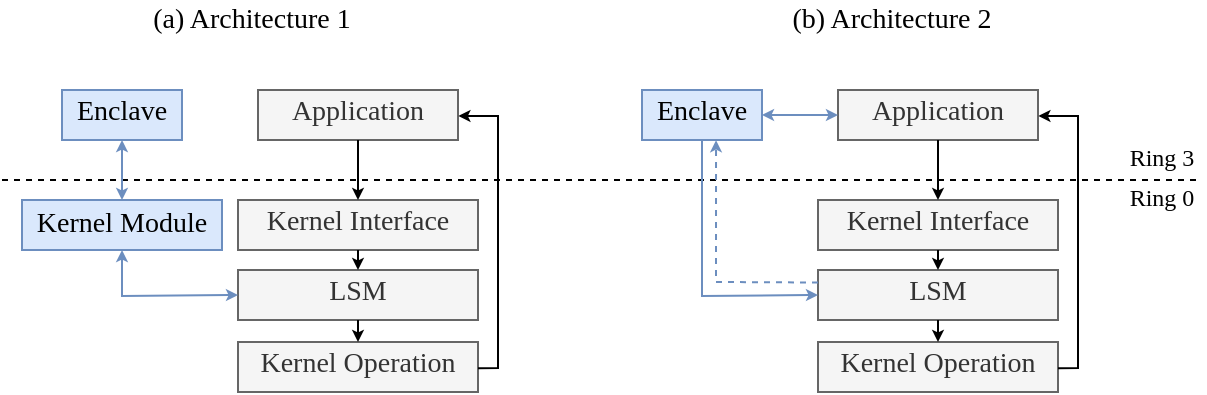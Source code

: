 <mxfile version="13.0.3" type="device"><diagram id="IpD1kZnpUoJtoLjFd5iW" name="Page-1"><mxGraphModel dx="818" dy="603" grid="1" gridSize="10" guides="1" tooltips="1" connect="1" arrows="1" fold="1" page="1" pageScale="1" pageWidth="827" pageHeight="1169" math="0" shadow="0"><root><mxCell id="0"/><mxCell id="1" parent="0"/><mxCell id="NyK8BzgrHjAssunn8SGe-1" value="" style="endArrow=none;dashed=1;html=1;" parent="1" edge="1"><mxGeometry width="50" height="50" relative="1" as="geometry"><mxPoint x="120" y="320" as="sourcePoint"/><mxPoint x="720" y="320" as="targetPoint"/></mxGeometry></mxCell><mxCell id="NyK8BzgrHjAssunn8SGe-3" value="Application" style="rounded=0;whiteSpace=wrap;html=1;fillColor=#f5f5f5;strokeColor=#666666;fontColor=#333333;fontFamily=Linux Libertine O;spacingBottom=4;fontSize=14;" parent="1" vertex="1"><mxGeometry x="248" y="275" width="100" height="25" as="geometry"/></mxCell><mxCell id="NyK8BzgrHjAssunn8SGe-5" value="Kernel Interface" style="rounded=0;whiteSpace=wrap;html=1;fillColor=#f5f5f5;strokeColor=#666666;fontColor=#333333;fontFamily=Linux Libertine O;spacingBottom=4;fontSize=14;" parent="1" vertex="1"><mxGeometry x="238" y="330" width="120" height="25" as="geometry"/></mxCell><mxCell id="NyK8BzgrHjAssunn8SGe-6" value="LSM" style="rounded=0;whiteSpace=wrap;html=1;fillColor=#f5f5f5;strokeColor=#666666;fontColor=#333333;fontFamily=Linux Libertine O;spacingBottom=4;fontSize=14;" parent="1" vertex="1"><mxGeometry x="238" y="365" width="120" height="25" as="geometry"/></mxCell><mxCell id="NyK8BzgrHjAssunn8SGe-7" value="Kernel Operation" style="rounded=0;whiteSpace=wrap;html=1;fillColor=#f5f5f5;strokeColor=#666666;fontColor=#333333;fontFamily=Linux Libertine O;spacingBottom=4;fontSize=14;" parent="1" vertex="1"><mxGeometry x="238" y="401" width="120" height="25" as="geometry"/></mxCell><mxCell id="NyK8BzgrHjAssunn8SGe-8" value="Enclave" style="rounded=0;whiteSpace=wrap;html=1;fillColor=#dae8fc;strokeColor=#6c8ebf;fontFamily=Linux Libertine O;spacingBottom=3;fontSize=14;" parent="1" vertex="1"><mxGeometry x="150" y="275" width="60" height="25" as="geometry"/></mxCell><mxCell id="NyK8BzgrHjAssunn8SGe-10" value="" style="endArrow=none;startArrow=classic;html=1;exitX=0.5;exitY=0;exitDx=0;exitDy=0;entryX=0.5;entryY=1;entryDx=0;entryDy=0;startSize=3;endFill=0;" parent="1" source="NyK8BzgrHjAssunn8SGe-5" target="NyK8BzgrHjAssunn8SGe-3" edge="1"><mxGeometry width="50" height="50" relative="1" as="geometry"><mxPoint x="218" y="350" as="sourcePoint"/><mxPoint x="268" y="310" as="targetPoint"/></mxGeometry></mxCell><mxCell id="NyK8BzgrHjAssunn8SGe-11" value="" style="endArrow=none;startArrow=classic;html=1;exitX=0.5;exitY=0;exitDx=0;exitDy=0;entryX=0.5;entryY=1;entryDx=0;entryDy=0;startSize=3;endFill=0;" parent="1" source="NyK8BzgrHjAssunn8SGe-6" target="NyK8BzgrHjAssunn8SGe-5" edge="1"><mxGeometry width="50" height="50" relative="1" as="geometry"><mxPoint x="238" y="350" as="sourcePoint"/><mxPoint x="388" y="370" as="targetPoint"/></mxGeometry></mxCell><mxCell id="NyK8BzgrHjAssunn8SGe-14" value="" style="endArrow=none;startArrow=classic;html=1;entryX=0.5;entryY=1;entryDx=0;entryDy=0;exitX=0.5;exitY=0;exitDx=0;exitDy=0;startSize=3;endFill=0;" parent="1" source="NyK8BzgrHjAssunn8SGe-7" target="NyK8BzgrHjAssunn8SGe-6" edge="1"><mxGeometry width="50" height="50" relative="1" as="geometry"><mxPoint x="238" y="350" as="sourcePoint"/><mxPoint x="288" y="300" as="targetPoint"/></mxGeometry></mxCell><mxCell id="NyK8BzgrHjAssunn8SGe-19" value="Ring 3" style="text;html=1;strokeColor=none;fillColor=none;align=center;verticalAlign=middle;whiteSpace=wrap;rounded=0;fontFamily=Linux Libertine O;fontSize=12;spacingBottom=2;" parent="1" vertex="1"><mxGeometry x="680" y="300" width="40" height="20" as="geometry"/></mxCell><mxCell id="NyK8BzgrHjAssunn8SGe-21" value="Ring 0" style="text;html=1;strokeColor=none;fillColor=none;align=center;verticalAlign=middle;whiteSpace=wrap;rounded=0;fontFamily=Linux Libertine O;fontSize=12;spacingBottom=2;" parent="1" vertex="1"><mxGeometry x="680" y="320" width="40" height="20" as="geometry"/></mxCell><mxCell id="q3fIOUDKQQ90eH99WFT_-1" value="Kernel Module" style="rounded=0;whiteSpace=wrap;html=1;fontSize=14;fontFamily=Linux Libertine O;spacingBottom=2;fillColor=#dae8fc;strokeColor=#6c8ebf;" vertex="1" parent="1"><mxGeometry x="130" y="330" width="100" height="25" as="geometry"/></mxCell><mxCell id="q3fIOUDKQQ90eH99WFT_-2" value="" style="endArrow=classic;html=1;fontFamily=Linux Libertine O;fontSize=12;rounded=0;endSize=3;exitX=1;exitY=0.524;exitDx=0;exitDy=0;exitPerimeter=0;entryX=1.002;entryY=0.52;entryDx=0;entryDy=0;entryPerimeter=0;" edge="1" parent="1" source="NyK8BzgrHjAssunn8SGe-7" target="NyK8BzgrHjAssunn8SGe-3"><mxGeometry width="50" height="50" relative="1" as="geometry"><mxPoint x="378" y="414" as="sourcePoint"/><mxPoint x="358" y="288" as="targetPoint"/><Array as="points"><mxPoint x="368" y="414"/><mxPoint x="368" y="288"/></Array></mxGeometry></mxCell><mxCell id="q3fIOUDKQQ90eH99WFT_-3" value="" style="endArrow=classic;startArrow=classic;html=1;fontFamily=Linux Libertine O;fontSize=14;entryX=0.5;entryY=1;entryDx=0;entryDy=0;exitX=0.5;exitY=0;exitDx=0;exitDy=0;endSize=3;startSize=3;fillColor=#dae8fc;strokeColor=#6c8ebf;" edge="1" parent="1" source="q3fIOUDKQQ90eH99WFT_-1" target="NyK8BzgrHjAssunn8SGe-8"><mxGeometry width="50" height="50" relative="1" as="geometry"><mxPoint x="238" y="370" as="sourcePoint"/><mxPoint x="288" y="320" as="targetPoint"/></mxGeometry></mxCell><mxCell id="q3fIOUDKQQ90eH99WFT_-4" value="" style="endArrow=classic;startArrow=classic;html=1;fontFamily=Linux Libertine O;fontSize=14;exitX=0.5;exitY=1;exitDx=0;exitDy=0;entryX=0;entryY=0.5;entryDx=0;entryDy=0;endSize=3;startSize=3;fillColor=#dae8fc;strokeColor=#6c8ebf;rounded=0;" edge="1" parent="1" source="q3fIOUDKQQ90eH99WFT_-1" target="NyK8BzgrHjAssunn8SGe-6"><mxGeometry width="50" height="50" relative="1" as="geometry"><mxPoint x="238" y="370" as="sourcePoint"/><mxPoint x="288" y="320" as="targetPoint"/><Array as="points"><mxPoint x="180" y="378"/></Array></mxGeometry></mxCell><mxCell id="q3fIOUDKQQ90eH99WFT_-5" value="Application" style="rounded=0;whiteSpace=wrap;html=1;fillColor=#f5f5f5;strokeColor=#666666;fontColor=#333333;fontFamily=Linux Libertine O;spacingBottom=4;fontSize=14;" vertex="1" parent="1"><mxGeometry x="538" y="275" width="100" height="25" as="geometry"/></mxCell><mxCell id="q3fIOUDKQQ90eH99WFT_-6" value="Kernel Interface" style="rounded=0;whiteSpace=wrap;html=1;fillColor=#f5f5f5;strokeColor=#666666;fontColor=#333333;fontFamily=Linux Libertine O;spacingBottom=4;fontSize=14;" vertex="1" parent="1"><mxGeometry x="528" y="330" width="120" height="25" as="geometry"/></mxCell><mxCell id="q3fIOUDKQQ90eH99WFT_-7" value="LSM" style="rounded=0;whiteSpace=wrap;html=1;fillColor=#f5f5f5;strokeColor=#666666;fontColor=#333333;fontFamily=Linux Libertine O;spacingBottom=4;fontSize=14;" vertex="1" parent="1"><mxGeometry x="528" y="365" width="120" height="25" as="geometry"/></mxCell><mxCell id="q3fIOUDKQQ90eH99WFT_-8" value="Kernel Operation" style="rounded=0;whiteSpace=wrap;html=1;fillColor=#f5f5f5;strokeColor=#666666;fontColor=#333333;fontFamily=Linux Libertine O;spacingBottom=4;fontSize=14;" vertex="1" parent="1"><mxGeometry x="528" y="401" width="120" height="25" as="geometry"/></mxCell><mxCell id="q3fIOUDKQQ90eH99WFT_-9" value="Enclave" style="rounded=0;whiteSpace=wrap;html=1;fillColor=#dae8fc;strokeColor=#6c8ebf;fontFamily=Linux Libertine O;spacingBottom=3;fontSize=14;" vertex="1" parent="1"><mxGeometry x="440" y="275" width="60" height="25" as="geometry"/></mxCell><mxCell id="q3fIOUDKQQ90eH99WFT_-10" value="" style="endArrow=none;startArrow=classic;html=1;exitX=0.5;exitY=0;exitDx=0;exitDy=0;entryX=0.5;entryY=1;entryDx=0;entryDy=0;startSize=3;endFill=0;" edge="1" parent="1" source="q3fIOUDKQQ90eH99WFT_-6" target="q3fIOUDKQQ90eH99WFT_-5"><mxGeometry width="50" height="50" relative="1" as="geometry"><mxPoint x="508" y="350" as="sourcePoint"/><mxPoint x="558" y="310" as="targetPoint"/></mxGeometry></mxCell><mxCell id="q3fIOUDKQQ90eH99WFT_-11" value="" style="endArrow=none;startArrow=classic;html=1;exitX=0.5;exitY=0;exitDx=0;exitDy=0;entryX=0.5;entryY=1;entryDx=0;entryDy=0;startSize=3;endFill=0;" edge="1" parent="1" source="q3fIOUDKQQ90eH99WFT_-7" target="q3fIOUDKQQ90eH99WFT_-6"><mxGeometry width="50" height="50" relative="1" as="geometry"><mxPoint x="528" y="350" as="sourcePoint"/><mxPoint x="678" y="370" as="targetPoint"/></mxGeometry></mxCell><mxCell id="q3fIOUDKQQ90eH99WFT_-12" value="" style="endArrow=none;startArrow=classic;html=1;entryX=0.5;entryY=1;entryDx=0;entryDy=0;exitX=0.5;exitY=0;exitDx=0;exitDy=0;startSize=3;endFill=0;" edge="1" parent="1" source="q3fIOUDKQQ90eH99WFT_-8" target="q3fIOUDKQQ90eH99WFT_-7"><mxGeometry width="50" height="50" relative="1" as="geometry"><mxPoint x="528" y="350" as="sourcePoint"/><mxPoint x="578" y="300" as="targetPoint"/></mxGeometry></mxCell><mxCell id="q3fIOUDKQQ90eH99WFT_-14" value="" style="endArrow=classic;html=1;fontFamily=Linux Libertine O;fontSize=12;rounded=0;endSize=3;exitX=1;exitY=0.524;exitDx=0;exitDy=0;exitPerimeter=0;entryX=1.002;entryY=0.52;entryDx=0;entryDy=0;entryPerimeter=0;" edge="1" parent="1" source="q3fIOUDKQQ90eH99WFT_-8" target="q3fIOUDKQQ90eH99WFT_-5"><mxGeometry width="50" height="50" relative="1" as="geometry"><mxPoint x="668" y="414" as="sourcePoint"/><mxPoint x="648" y="288" as="targetPoint"/><Array as="points"><mxPoint x="658" y="414"/><mxPoint x="658" y="288"/></Array></mxGeometry></mxCell><mxCell id="q3fIOUDKQQ90eH99WFT_-17" value="" style="endArrow=classic;startArrow=classic;html=1;fontFamily=Linux Libertine O;fontSize=14;entryX=0;entryY=0.5;entryDx=0;entryDy=0;exitX=1;exitY=0.5;exitDx=0;exitDy=0;endSize=3;startSize=3;fillColor=#dae8fc;strokeColor=#6c8ebf;" edge="1" parent="1" source="q3fIOUDKQQ90eH99WFT_-9" target="q3fIOUDKQQ90eH99WFT_-5"><mxGeometry width="50" height="50" relative="1" as="geometry"><mxPoint x="470" y="340" as="sourcePoint"/><mxPoint x="520" y="290" as="targetPoint"/></mxGeometry></mxCell><mxCell id="q3fIOUDKQQ90eH99WFT_-18" value="" style="endArrow=classic;html=1;fontFamily=Linux Libertine O;fontSize=14;exitX=0.5;exitY=1;exitDx=0;exitDy=0;entryX=0;entryY=0.5;entryDx=0;entryDy=0;startSize=3;endSize=3;rounded=0;fillColor=#dae8fc;strokeColor=#6c8ebf;" edge="1" parent="1" source="q3fIOUDKQQ90eH99WFT_-9" target="q3fIOUDKQQ90eH99WFT_-7"><mxGeometry width="50" height="50" relative="1" as="geometry"><mxPoint x="470" y="340" as="sourcePoint"/><mxPoint x="520" y="290" as="targetPoint"/><Array as="points"><mxPoint x="470" y="378"/></Array></mxGeometry></mxCell><mxCell id="q3fIOUDKQQ90eH99WFT_-19" value="" style="endArrow=classic;html=1;fontFamily=Linux Libertine O;fontSize=14;exitX=0;exitY=0.25;exitDx=0;exitDy=0;entryX=0.617;entryY=1.004;entryDx=0;entryDy=0;entryPerimeter=0;endSize=3;rounded=0;dashed=1;fillColor=#dae8fc;strokeColor=#6c8ebf;" edge="1" parent="1" source="q3fIOUDKQQ90eH99WFT_-7" target="q3fIOUDKQQ90eH99WFT_-9"><mxGeometry width="50" height="50" relative="1" as="geometry"><mxPoint x="470" y="340" as="sourcePoint"/><mxPoint x="520" y="290" as="targetPoint"/><Array as="points"><mxPoint x="477" y="371"/></Array></mxGeometry></mxCell><mxCell id="q3fIOUDKQQ90eH99WFT_-20" value="(a) Architecture 1" style="text;html=1;strokeColor=none;fillColor=none;align=center;verticalAlign=middle;whiteSpace=wrap;rounded=0;fontFamily=Linux Libertine O;fontSize=14;" vertex="1" parent="1"><mxGeometry x="120" y="230" width="250" height="20" as="geometry"/></mxCell><mxCell id="q3fIOUDKQQ90eH99WFT_-21" value="(b) Architecture 2" style="text;html=1;strokeColor=none;fillColor=none;align=center;verticalAlign=middle;whiteSpace=wrap;rounded=0;fontFamily=Linux Libertine O;fontSize=14;" vertex="1" parent="1"><mxGeometry x="440" y="230" width="250" height="20" as="geometry"/></mxCell></root></mxGraphModel></diagram></mxfile>